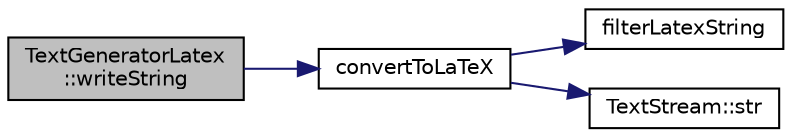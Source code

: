 digraph "TextGeneratorLatex::writeString"
{
 // LATEX_PDF_SIZE
  edge [fontname="Helvetica",fontsize="10",labelfontname="Helvetica",labelfontsize="10"];
  node [fontname="Helvetica",fontsize="10",shape=record];
  rankdir="LR";
  Node1 [label="TextGeneratorLatex\l::writeString",height=0.2,width=0.4,color="black", fillcolor="grey75", style="filled", fontcolor="black",tooltip=" "];
  Node1 -> Node2 [color="midnightblue",fontsize="10",style="solid"];
  Node2 [label="convertToLaTeX",height=0.2,width=0.4,color="black", fillcolor="white", style="filled",URL="$util_8cpp.html#a5261de94ef3b325400ae7b7a0f71630a",tooltip=" "];
  Node2 -> Node3 [color="midnightblue",fontsize="10",style="solid"];
  Node3 [label="filterLatexString",height=0.2,width=0.4,color="black", fillcolor="white", style="filled",URL="$util_8cpp.html#a96afd525d79a1a43fbaabae3483b2e6b",tooltip=" "];
  Node2 -> Node4 [color="midnightblue",fontsize="10",style="solid"];
  Node4 [label="TextStream::str",height=0.2,width=0.4,color="black", fillcolor="white", style="filled",URL="$classTextStream.html#aca8457da22d874f4eb30b35ffe87ebd0",tooltip=" "];
}
